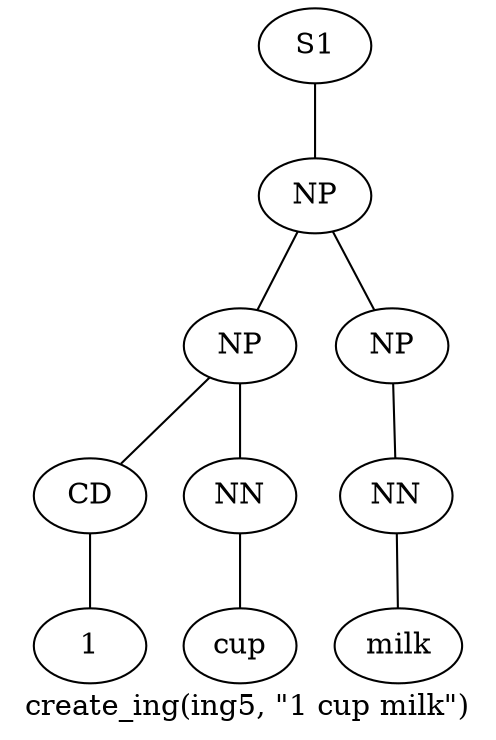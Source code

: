 graph SyntaxGraph {
	label = "create_ing(ing5, \"1 cup milk\")";
	Node0 [label="S1"];
	Node1 [label="NP"];
	Node2 [label="NP"];
	Node3 [label="CD"];
	Node4 [label="1"];
	Node5 [label="NN"];
	Node6 [label="cup"];
	Node7 [label="NP"];
	Node8 [label="NN"];
	Node9 [label="milk"];

	Node0 -- Node1;
	Node1 -- Node2;
	Node1 -- Node7;
	Node2 -- Node3;
	Node2 -- Node5;
	Node3 -- Node4;
	Node5 -- Node6;
	Node7 -- Node8;
	Node8 -- Node9;
}